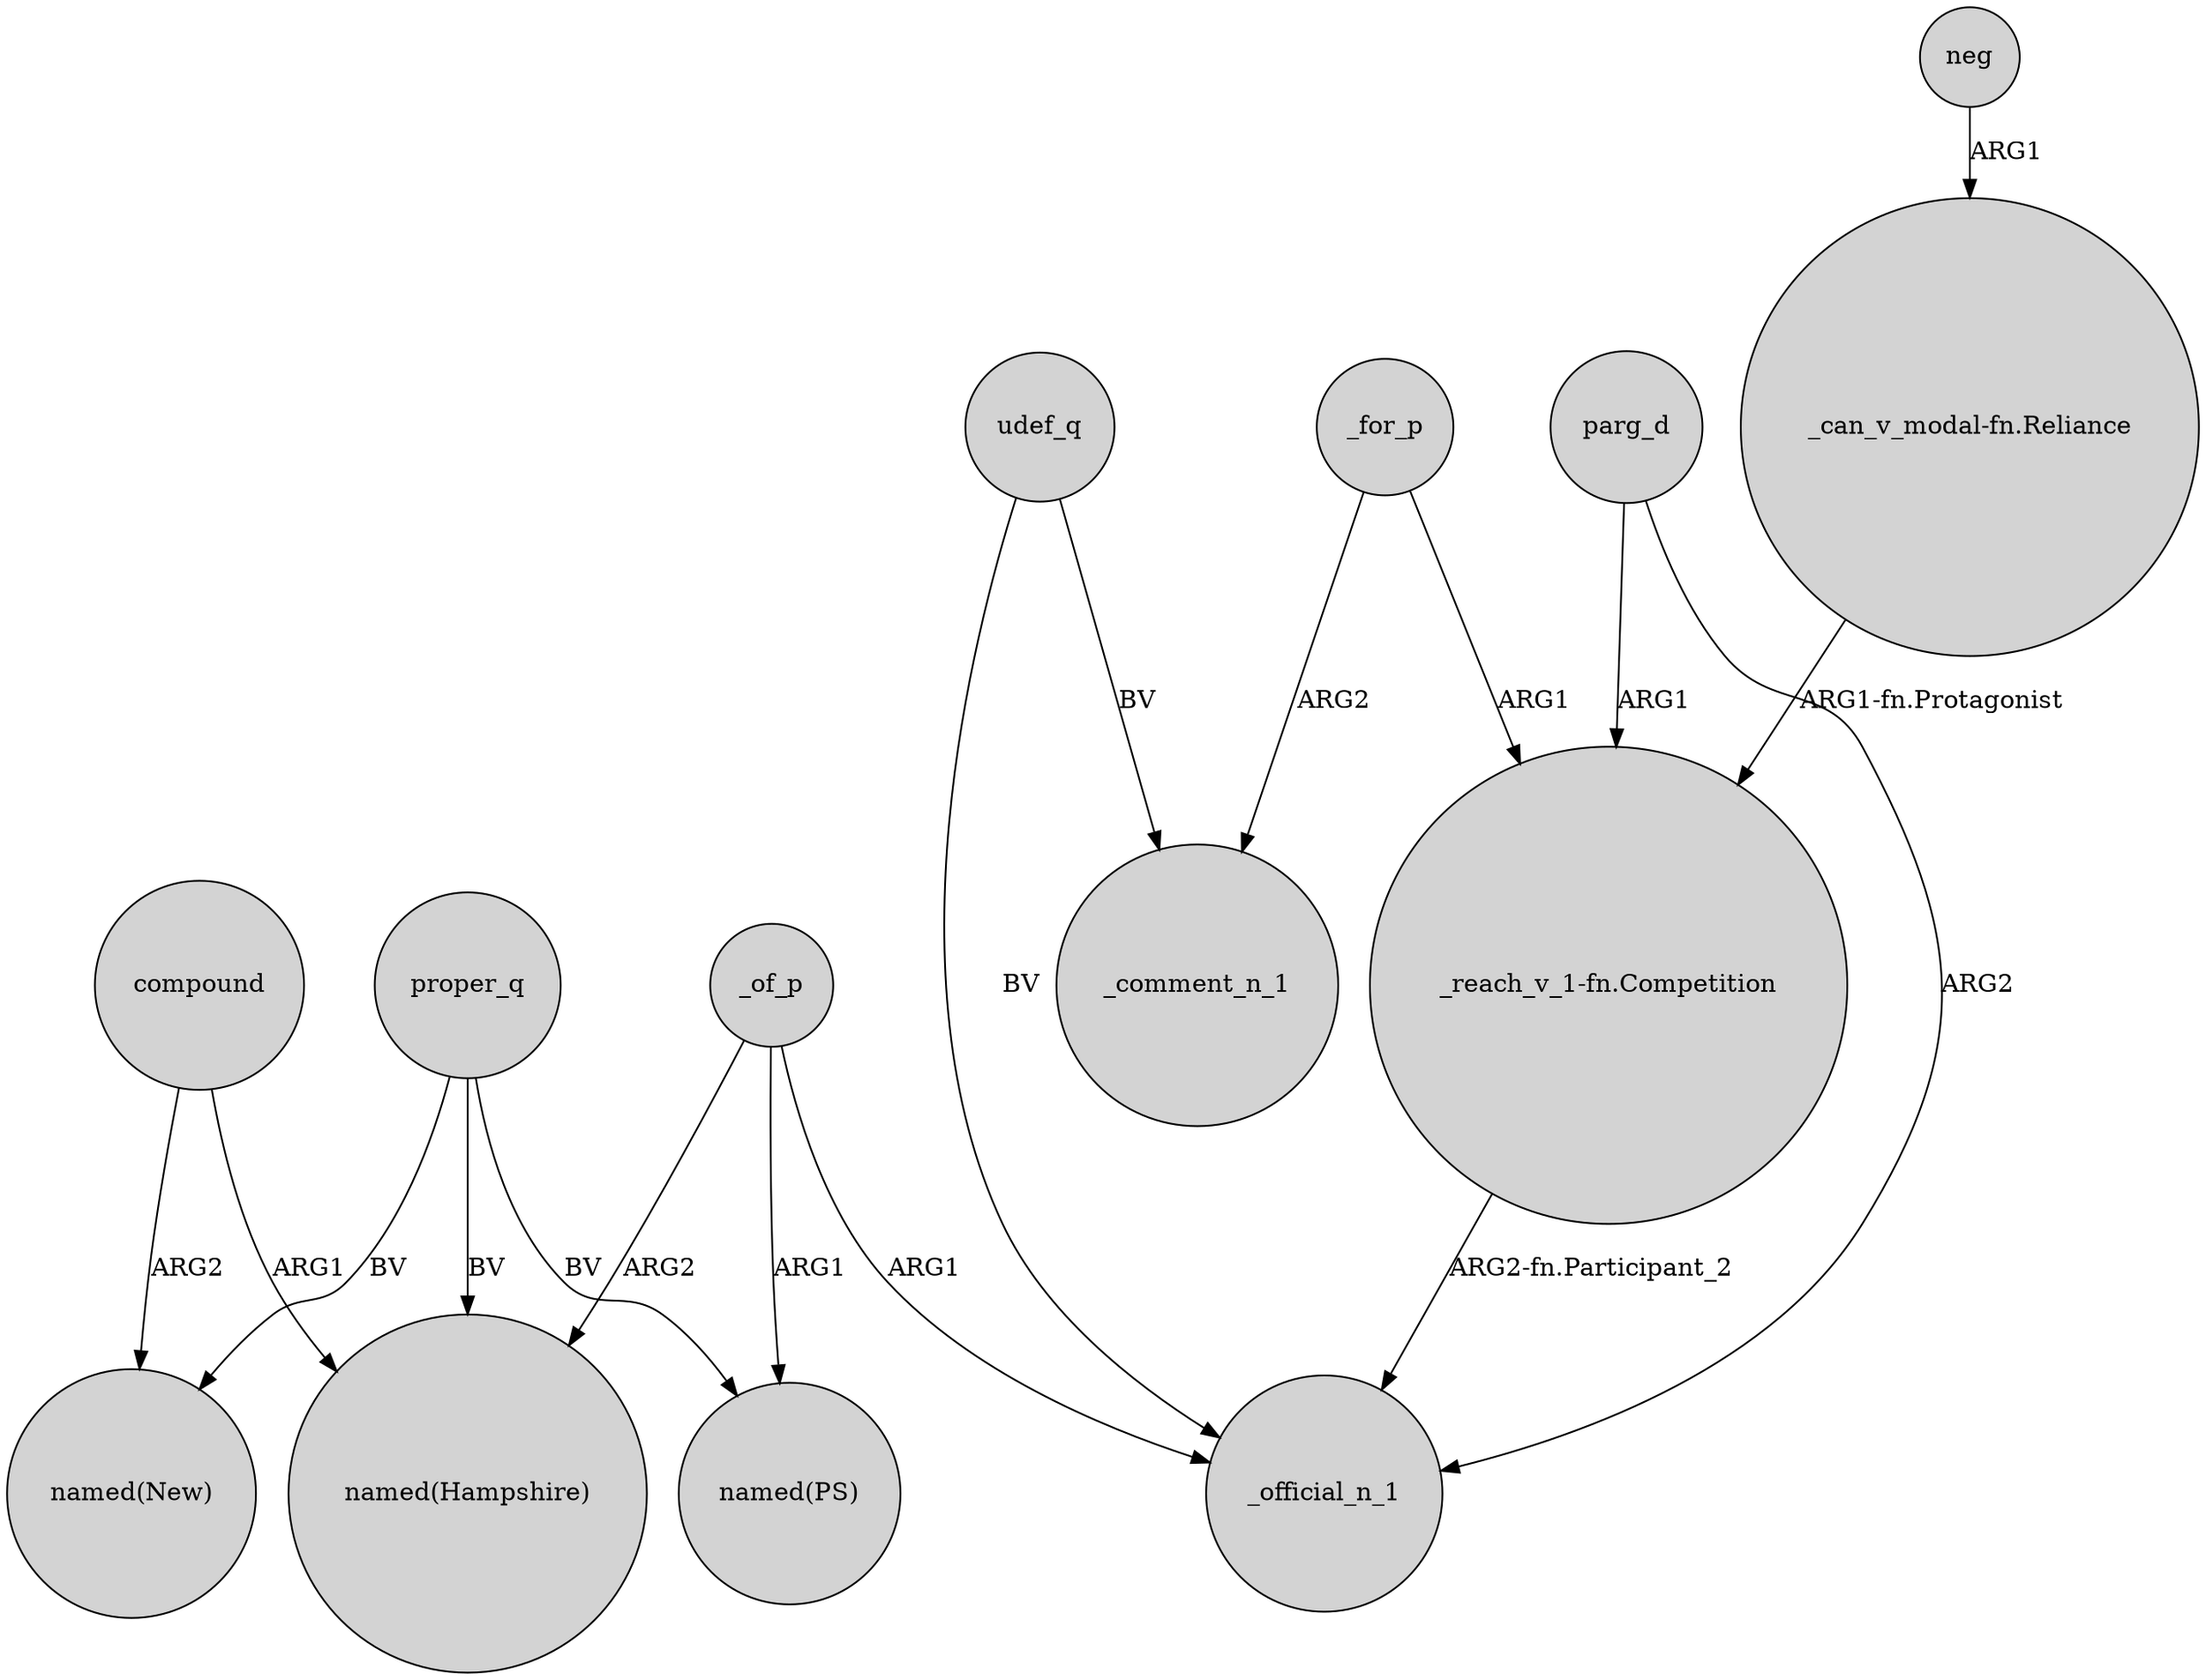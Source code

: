 digraph {
	node [shape=circle style=filled]
	compound -> "named(Hampshire)" [label=ARG1]
	_of_p -> "named(PS)" [label=ARG1]
	neg -> "_can_v_modal-fn.Reliance" [label=ARG1]
	udef_q -> _official_n_1 [label=BV]
	parg_d -> _official_n_1 [label=ARG2]
	udef_q -> _comment_n_1 [label=BV]
	proper_q -> "named(Hampshire)" [label=BV]
	"_can_v_modal-fn.Reliance" -> "_reach_v_1-fn.Competition" [label="ARG1-fn.Protagonist"]
	proper_q -> "named(PS)" [label=BV]
	_of_p -> _official_n_1 [label=ARG1]
	"_reach_v_1-fn.Competition" -> _official_n_1 [label="ARG2-fn.Participant_2"]
	_for_p -> "_reach_v_1-fn.Competition" [label=ARG1]
	compound -> "named(New)" [label=ARG2]
	parg_d -> "_reach_v_1-fn.Competition" [label=ARG1]
	proper_q -> "named(New)" [label=BV]
	_of_p -> "named(Hampshire)" [label=ARG2]
	_for_p -> _comment_n_1 [label=ARG2]
}
